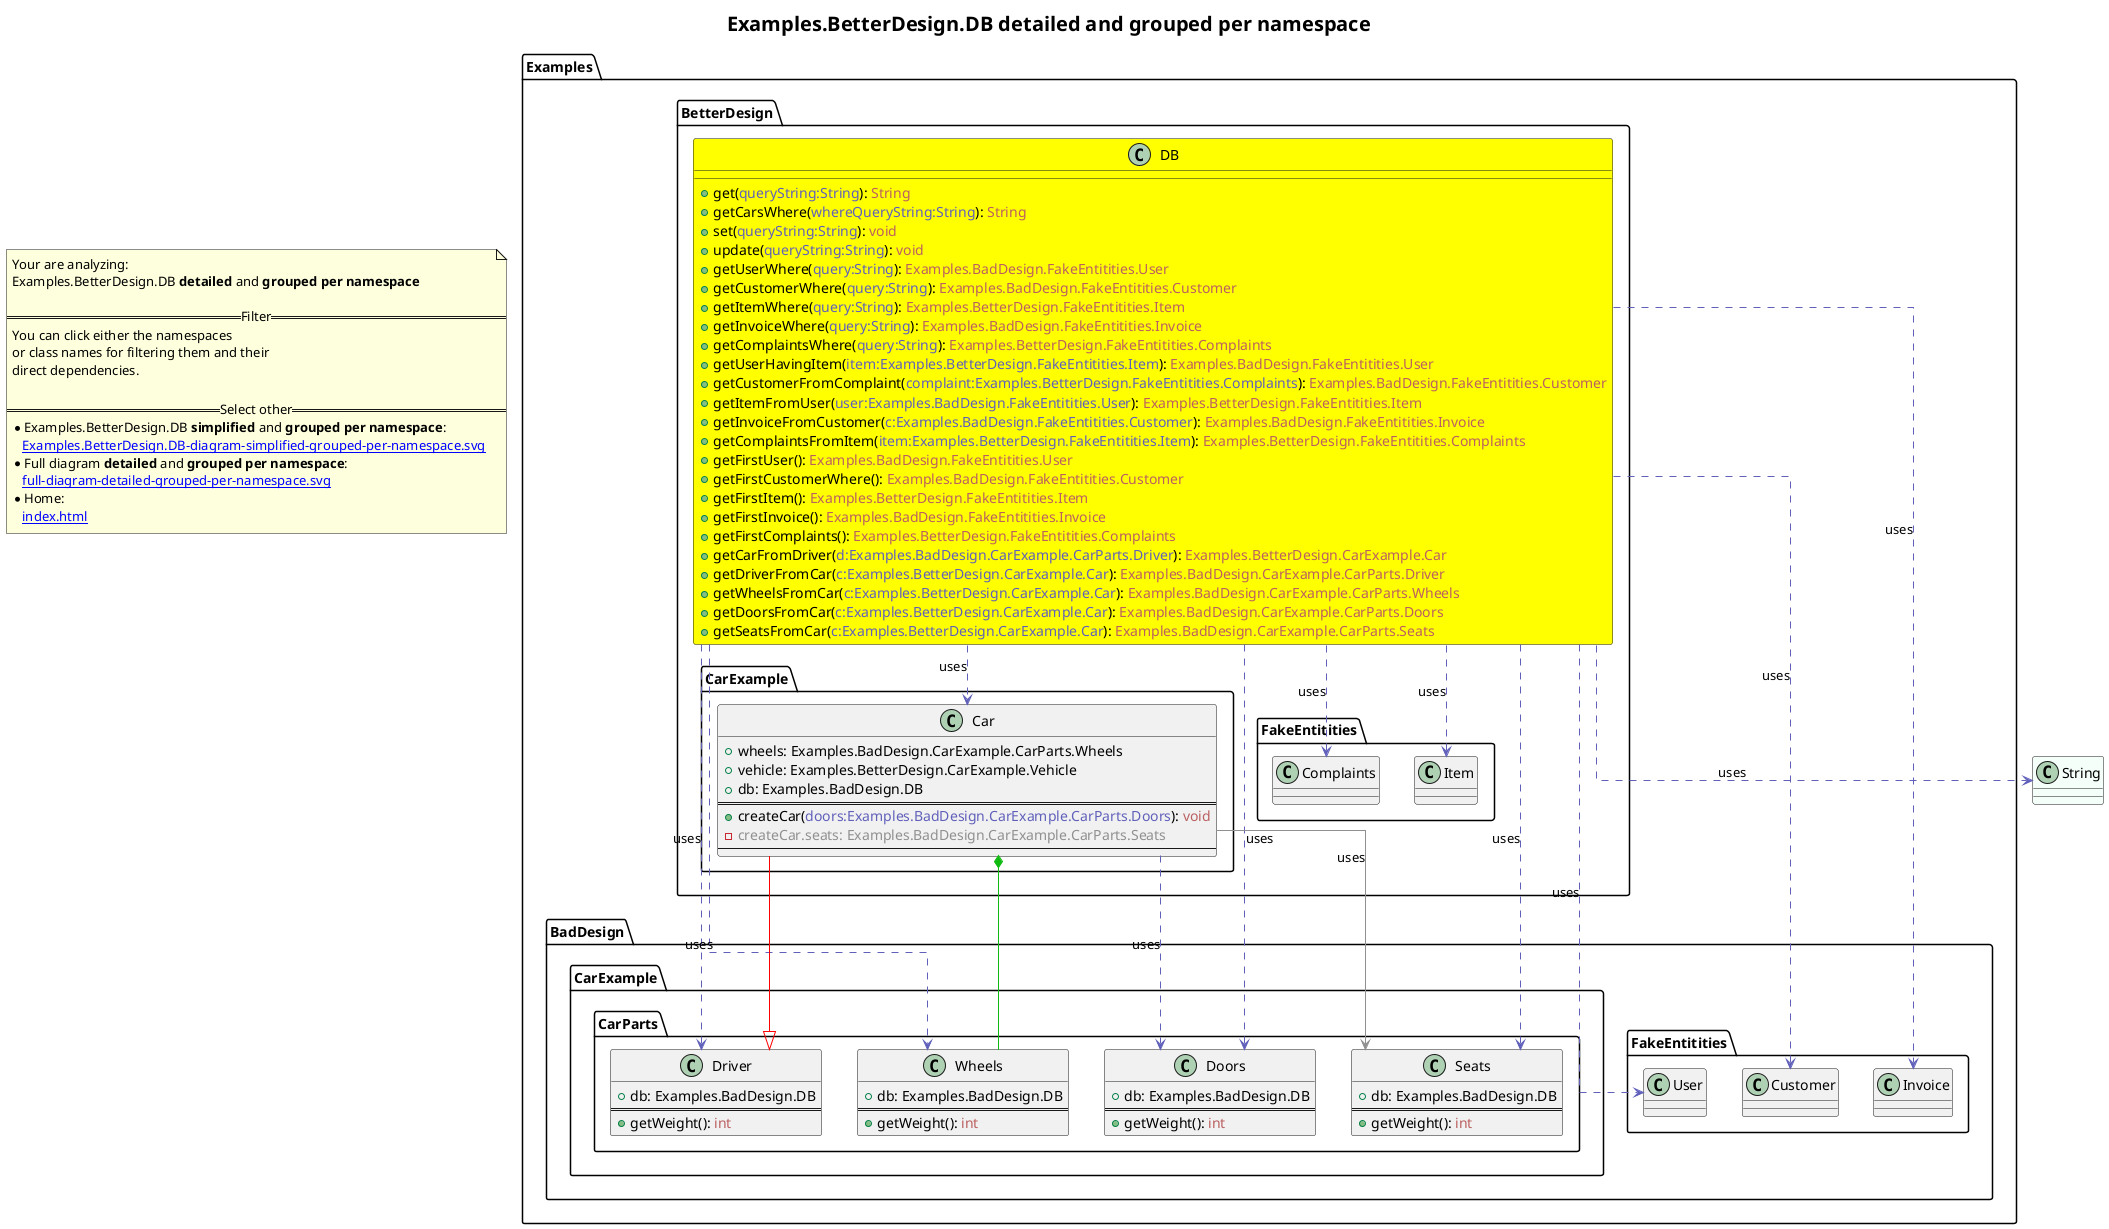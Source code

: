 @startuml
skinparam linetype ortho
title <size:20>Examples.BetterDesign.DB **detailed** and **grouped per namespace**</size>
note "Your are analyzing:\nExamples.BetterDesign.DB **detailed** and **grouped per namespace**\n\n==Filter==\nYou can click either the namespaces \nor class names for filtering them and their\ndirect dependencies.\n\n==Select other==\n* Examples.BetterDesign.DB **simplified** and **grouped per namespace**:\n   [[Examples.BetterDesign.DB-diagram-simplified-grouped-per-namespace.svg]]\n* Full diagram **detailed** and **grouped per namespace**:\n   [[full-diagram-detailed-grouped-per-namespace.svg]]\n* Home:\n   [[index.html]]" as FloatingNote
class String [[String-diagram-detailed-grouped-per-namespace.svg]] #MintCream {
}
' Closing all previous_sub_namespace_list namespace None because file analysis is finished.
namespace Examples [[Examples-diagram-detailed-grouped-per-namespace.svg]] {
namespace Examples.BadDesign [[Examples.BadDesign-diagram-detailed-grouped-per-namespace.svg]] {
namespace Examples.BadDesign.CarExample [[Examples.BadDesign.CarExample-diagram-detailed-grouped-per-namespace.svg]] {
namespace Examples.BadDesign.CarExample.CarParts [[Examples.BadDesign.CarExample.CarParts-diagram-detailed-grouped-per-namespace.svg]] {
      class Examples.BadDesign.CarExample.CarParts.Driver [[Examples.BadDesign.CarExample.CarParts.Driver-diagram-detailed-grouped-per-namespace.svg]]  {
        + db: Examples.BadDesign.DB
==
        + getWeight(<font color="6060BB"></font>): <font color="BB6060">int</font>
      }
      class Examples.BadDesign.CarExample.CarParts.Wheels [[Examples.BadDesign.CarExample.CarParts.Wheels-diagram-detailed-grouped-per-namespace.svg]]  {
        + db: Examples.BadDesign.DB
==
        + getWeight(<font color="6060BB"></font>): <font color="BB6060">int</font>
      }
      class Examples.BadDesign.CarExample.CarParts.Doors [[Examples.BadDesign.CarExample.CarParts.Doors-diagram-detailed-grouped-per-namespace.svg]]  {
        + db: Examples.BadDesign.DB
==
        + getWeight(<font color="6060BB"></font>): <font color="BB6060">int</font>
      }
      class Examples.BadDesign.CarExample.CarParts.Seats [[Examples.BadDesign.CarExample.CarParts.Seats-diagram-detailed-grouped-per-namespace.svg]]  {
        + db: Examples.BadDesign.DB
==
        + getWeight(<font color="6060BB"></font>): <font color="BB6060">int</font>
      }
'Compared namespace Examples.BadDesign.CarExample.CarParts [[Examples.BadDesign.CarExample.CarParts-diagram-detailed-grouped-per-namespace.svg]] { with last element of       }
' Closing all previous_sub_namespace_list namespace None because file analysis is finished.
' Closing namespace CarParts
}
' Closing namespace CarExample
}
' Closing namespace BadDesign
}
' Closing namespace Examples
}
namespace Examples [[Examples-diagram-detailed-grouped-per-namespace.svg]] {
namespace Examples.BadDesign [[Examples.BadDesign-diagram-detailed-grouped-per-namespace.svg]] {
namespace Examples.BadDesign.FakeEntitities [[Examples.BadDesign.FakeEntitities-diagram-detailed-grouped-per-namespace.svg]] {
    class Examples.BadDesign.FakeEntitities.User [[Examples.BadDesign.FakeEntitities.User-diagram-detailed-grouped-per-namespace.svg]]  {
    }
    class Examples.BadDesign.FakeEntitities.Customer [[Examples.BadDesign.FakeEntitities.Customer-diagram-detailed-grouped-per-namespace.svg]]  {
    }
    class Examples.BadDesign.FakeEntitities.Invoice [[Examples.BadDesign.FakeEntitities.Invoice-diagram-detailed-grouped-per-namespace.svg]]  {
    }
'Compared namespace Examples.BadDesign.FakeEntitities [[Examples.BadDesign.FakeEntitities-diagram-detailed-grouped-per-namespace.svg]] { with last element of     }
' Closing all previous_sub_namespace_list namespace None because file analysis is finished.
' Closing namespace FakeEntitities
}
' Closing namespace BadDesign
}
' Closing namespace Examples
}
namespace Examples [[Examples-diagram-detailed-grouped-per-namespace.svg]] {
namespace Examples.BetterDesign [[Examples.BetterDesign-diagram-detailed-grouped-per-namespace.svg]] {
  class Examples.BetterDesign.DB [[Examples.BetterDesign.DB-diagram-detailed-grouped-per-namespace.svg]] #yellow {
    + get(<font color="6060BB">queryString:String</font>): <font color="BB6060">String</font>
    + getCarsWhere(<font color="6060BB">whereQueryString:String</font>): <font color="BB6060">String</font>
    + set(<font color="6060BB">queryString:String</font>): <font color="BB6060">void</font>
    + update(<font color="6060BB">queryString:String</font>): <font color="BB6060">void</font>
    + getUserWhere(<font color="6060BB">query:String</font>): <font color="BB6060">Examples.BadDesign.FakeEntitities.User</font>
    + getCustomerWhere(<font color="6060BB">query:String</font>): <font color="BB6060">Examples.BadDesign.FakeEntitities.Customer</font>
    + getItemWhere(<font color="6060BB">query:String</font>): <font color="BB6060">Examples.BetterDesign.FakeEntitities.Item</font>
    + getInvoiceWhere(<font color="6060BB">query:String</font>): <font color="BB6060">Examples.BadDesign.FakeEntitities.Invoice</font>
    + getComplaintsWhere(<font color="6060BB">query:String</font>): <font color="BB6060">Examples.BetterDesign.FakeEntitities.Complaints</font>
    + getUserHavingItem(<font color="6060BB">item:Examples.BetterDesign.FakeEntitities.Item</font>): <font color="BB6060">Examples.BadDesign.FakeEntitities.User</font>
    + getCustomerFromComplaint(<font color="6060BB">complaint:Examples.BetterDesign.FakeEntitities.Complaints</font>): <font color="BB6060">Examples.BadDesign.FakeEntitities.Customer</font>
    + getItemFromUser(<font color="6060BB">user:Examples.BadDesign.FakeEntitities.User</font>): <font color="BB6060">Examples.BetterDesign.FakeEntitities.Item</font>
    + getInvoiceFromCustomer(<font color="6060BB">c:Examples.BadDesign.FakeEntitities.Customer</font>): <font color="BB6060">Examples.BadDesign.FakeEntitities.Invoice</font>
    + getComplaintsFromItem(<font color="6060BB">item:Examples.BetterDesign.FakeEntitities.Item</font>): <font color="BB6060">Examples.BetterDesign.FakeEntitities.Complaints</font>
    + getFirstUser(<font color="6060BB"></font>): <font color="BB6060">Examples.BadDesign.FakeEntitities.User</font>
    + getFirstCustomerWhere(<font color="6060BB"></font>): <font color="BB6060">Examples.BadDesign.FakeEntitities.Customer</font>
    + getFirstItem(<font color="6060BB"></font>): <font color="BB6060">Examples.BetterDesign.FakeEntitities.Item</font>
    + getFirstInvoice(<font color="6060BB"></font>): <font color="BB6060">Examples.BadDesign.FakeEntitities.Invoice</font>
    + getFirstComplaints(<font color="6060BB"></font>): <font color="BB6060">Examples.BetterDesign.FakeEntitities.Complaints</font>
    + getCarFromDriver(<font color="6060BB">d:Examples.BadDesign.CarExample.CarParts.Driver</font>): <font color="BB6060">Examples.BetterDesign.CarExample.Car</font>
    + getDriverFromCar(<font color="6060BB">c:Examples.BetterDesign.CarExample.Car</font>): <font color="BB6060">Examples.BadDesign.CarExample.CarParts.Driver</font>
    + getWheelsFromCar(<font color="6060BB">c:Examples.BetterDesign.CarExample.Car</font>): <font color="BB6060">Examples.BadDesign.CarExample.CarParts.Wheels</font>
    + getDoorsFromCar(<font color="6060BB">c:Examples.BetterDesign.CarExample.Car</font>): <font color="BB6060">Examples.BadDesign.CarExample.CarParts.Doors</font>
    + getSeatsFromCar(<font color="6060BB">c:Examples.BetterDesign.CarExample.Car</font>): <font color="BB6060">Examples.BadDesign.CarExample.CarParts.Seats</font>
  }
'Compared namespace Examples.BetterDesign [[Examples.BetterDesign-diagram-detailed-grouped-per-namespace.svg]] { with last element of   }
' Closing all previous_sub_namespace_list namespace None because file analysis is finished.
' Closing namespace BetterDesign
}
' Closing namespace Examples
}
namespace Examples [[Examples-diagram-detailed-grouped-per-namespace.svg]] {
namespace Examples.BetterDesign [[Examples.BetterDesign-diagram-detailed-grouped-per-namespace.svg]] {
namespace Examples.BetterDesign.CarExample [[Examples.BetterDesign.CarExample-diagram-detailed-grouped-per-namespace.svg]] {
    class Examples.BetterDesign.CarExample.Car [[Examples.BetterDesign.CarExample.Car-diagram-detailed-grouped-per-namespace.svg]]  {
      + wheels: Examples.BadDesign.CarExample.CarParts.Wheels
      + vehicle: Examples.BetterDesign.CarExample.Vehicle
      + db: Examples.BadDesign.DB
==
      + createCar(<font color="6060BB">doors:Examples.BadDesign.CarExample.CarParts.Doors</font>): <font color="BB6060">void</font>
      - <font color="909090">createCar.seats: Examples.BadDesign.CarExample.CarParts.Seats</font>
--
    }
'Compared namespace Examples.BetterDesign.CarExample [[Examples.BetterDesign.CarExample-diagram-detailed-grouped-per-namespace.svg]] { with last element of     }
' Closing all previous_sub_namespace_list namespace None because file analysis is finished.
' Closing namespace CarExample
}
' Closing namespace BetterDesign
}
' Closing namespace Examples
}
namespace Examples [[Examples-diagram-detailed-grouped-per-namespace.svg]] {
namespace Examples.BetterDesign [[Examples.BetterDesign-diagram-detailed-grouped-per-namespace.svg]] {
namespace Examples.BetterDesign.FakeEntitities [[Examples.BetterDesign.FakeEntitities-diagram-detailed-grouped-per-namespace.svg]] {
    class Examples.BetterDesign.FakeEntitities.Item [[Examples.BetterDesign.FakeEntitities.Item-diagram-detailed-grouped-per-namespace.svg]]  {
    }
    class Examples.BetterDesign.FakeEntitities.Complaints [[Examples.BetterDesign.FakeEntitities.Complaints-diagram-detailed-grouped-per-namespace.svg]]  {
    }
'Compared namespace Examples.BetterDesign.FakeEntitities [[Examples.BetterDesign.FakeEntitities-diagram-detailed-grouped-per-namespace.svg]] { with last element of     }
' Closing all previous_sub_namespace_list namespace None because file analysis is finished.
' Closing namespace FakeEntitities
}
' Closing namespace BetterDesign
}
' Closing namespace Examples
}
 ' *************************************** 
 ' *************************************** 
 ' *************************************** 
' Class relations extracted from namespace:
' 
' Class relations extracted from namespace:
' Examples.BadDesign.CarExample.CarParts
' Class relations extracted from namespace:
' Examples.BadDesign.FakeEntitities
' Class relations extracted from namespace:
' Examples.BetterDesign
Examples.BetterDesign.DB .[#6060BB].> String  : uses 
Examples.BetterDesign.DB .[#6060BB].> Examples.BadDesign.FakeEntitities.User  : uses 
Examples.BetterDesign.DB .[#6060BB].> Examples.BadDesign.FakeEntitities.Customer  : uses 
Examples.BetterDesign.DB .[#6060BB].> Examples.BetterDesign.FakeEntitities.Item  : uses 
Examples.BetterDesign.DB .[#6060BB].> Examples.BadDesign.FakeEntitities.Invoice  : uses 
Examples.BetterDesign.DB .[#6060BB].> Examples.BetterDesign.FakeEntitities.Complaints  : uses 
Examples.BetterDesign.DB .[#6060BB].> Examples.BetterDesign.CarExample.Car  : uses 
Examples.BetterDesign.DB .[#6060BB].> Examples.BadDesign.CarExample.CarParts.Driver  : uses 
Examples.BetterDesign.DB .[#6060BB].> Examples.BadDesign.CarExample.CarParts.Wheels  : uses 
Examples.BetterDesign.DB .[#6060BB].> Examples.BadDesign.CarExample.CarParts.Doors  : uses 
Examples.BetterDesign.DB .[#6060BB].> Examples.BadDesign.CarExample.CarParts.Seats  : uses 
' Class relations extracted from namespace:
' Examples.BetterDesign.CarExample
Examples.BadDesign.CarExample.CarParts.Driver <|-[#red]- Examples.BetterDesign.CarExample.Car
Examples.BetterDesign.CarExample.Car *-[#10BB10]- Examples.BadDesign.CarExample.CarParts.Wheels 
Examples.BetterDesign.CarExample.Car .[#6060BB].> Examples.BadDesign.CarExample.CarParts.Doors  : uses 
Examples.BetterDesign.CarExample.Car -[#909090]-> Examples.BadDesign.CarExample.CarParts.Seats  : uses 
' Class relations extracted from namespace:
' Examples.BetterDesign.FakeEntitities
@enduml